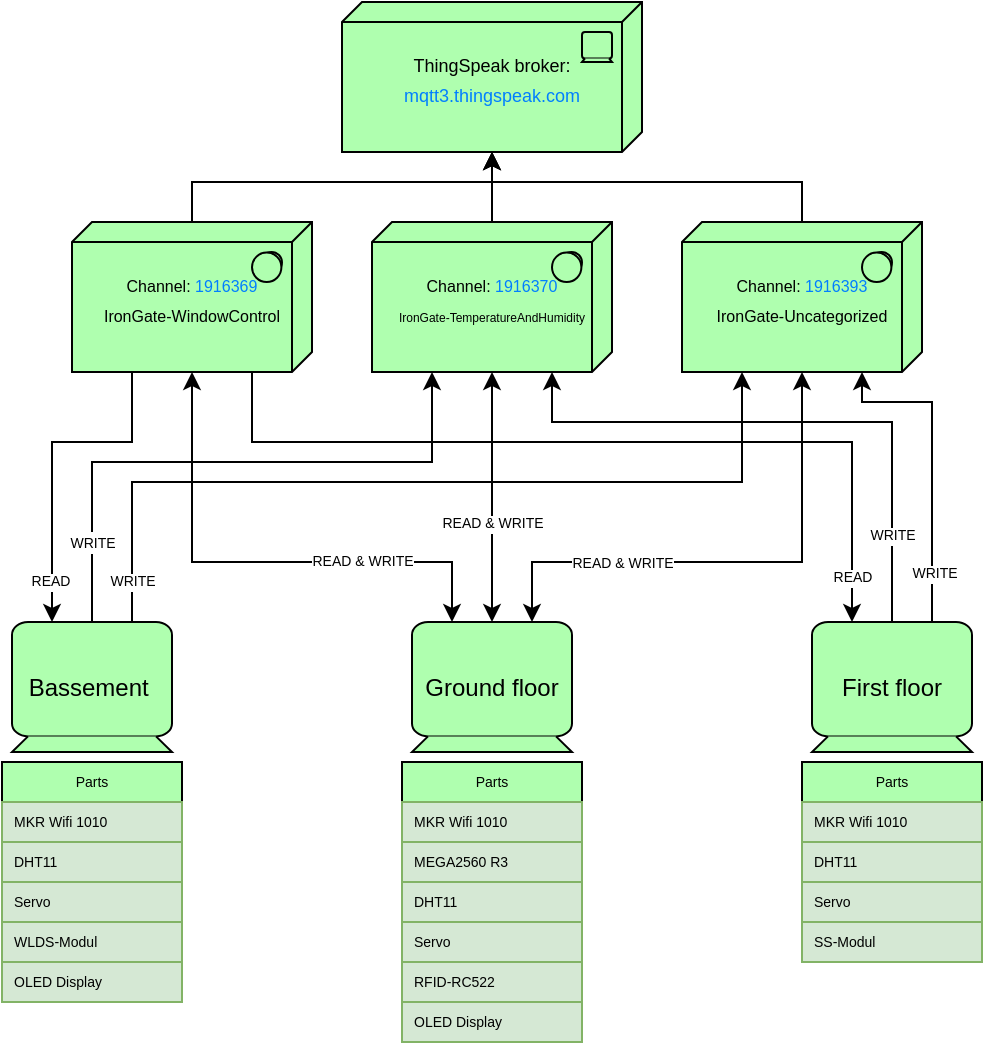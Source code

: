 <mxfile version="20.2.3" type="device"><diagram id="7aZ68ES1HsGmX9WmxV7w" name="Page-1"><mxGraphModel dx="497" dy="302" grid="1" gridSize="10" guides="1" tooltips="1" connect="1" arrows="1" fold="1" page="1" pageScale="1" pageWidth="850" pageHeight="1100" math="0" shadow="0"><root><mxCell id="0"/><mxCell id="1" parent="0"/><mxCell id="b0zdD6bC3od3PfZ5eIQX-22" style="edgeStyle=orthogonalEdgeStyle;rounded=0;orthogonalLoop=1;jettySize=auto;html=1;exitX=0.25;exitY=0;exitDx=0;exitDy=0;exitPerimeter=0;entryX=0.25;entryY=1;entryDx=0;entryDy=0;entryPerimeter=0;fontSize=9;fontColor=#007FFF;startArrow=classic;startFill=1;endArrow=none;endFill=0;" parent="1" source="b0zdD6bC3od3PfZ5eIQX-1" target="b0zdD6bC3od3PfZ5eIQX-10" edge="1"><mxGeometry relative="1" as="geometry"><Array as="points"><mxPoint x="110" y="300"/><mxPoint x="150" y="300"/></Array></mxGeometry></mxCell><mxCell id="b0zdD6bC3od3PfZ5eIQX-25" value="READ" style="edgeLabel;html=1;align=center;verticalAlign=middle;resizable=0;points=[];fontSize=7;fontColor=#000000;" parent="b0zdD6bC3od3PfZ5eIQX-22" vertex="1" connectable="0"><mxGeometry x="-0.754" y="1" relative="1" as="geometry"><mxPoint as="offset"/></mxGeometry></mxCell><mxCell id="b0zdD6bC3od3PfZ5eIQX-23" style="edgeStyle=orthogonalEdgeStyle;rounded=0;orthogonalLoop=1;jettySize=auto;html=1;entryX=0.25;entryY=1;entryDx=0;entryDy=0;entryPerimeter=0;fontSize=9;fontColor=#007FFF;startArrow=none;startFill=0;endArrow=classic;endFill=1;" parent="1" source="b0zdD6bC3od3PfZ5eIQX-1" target="b0zdD6bC3od3PfZ5eIQX-8" edge="1"><mxGeometry relative="1" as="geometry"><Array as="points"><mxPoint x="130" y="310"/><mxPoint x="300" y="310"/></Array></mxGeometry></mxCell><mxCell id="b0zdD6bC3od3PfZ5eIQX-26" value="&lt;span style=&quot;font-size: 7px;&quot;&gt;WRITE&lt;/span&gt;" style="edgeLabel;html=1;align=center;verticalAlign=middle;resizable=0;points=[];fontSize=9;fontColor=#000000;" parent="b0zdD6bC3od3PfZ5eIQX-23" vertex="1" connectable="0"><mxGeometry x="-0.866" y="1" relative="1" as="geometry"><mxPoint x="1" y="-20" as="offset"/></mxGeometry></mxCell><mxCell id="b0zdD6bC3od3PfZ5eIQX-24" style="edgeStyle=orthogonalEdgeStyle;rounded=0;orthogonalLoop=1;jettySize=auto;html=1;exitX=0.75;exitY=0;exitDx=0;exitDy=0;exitPerimeter=0;entryX=0.25;entryY=1;entryDx=0;entryDy=0;entryPerimeter=0;fontSize=9;fontColor=#007FFF;startArrow=none;startFill=0;endArrow=classic;endFill=1;" parent="1" source="b0zdD6bC3od3PfZ5eIQX-1" target="b0zdD6bC3od3PfZ5eIQX-9" edge="1"><mxGeometry relative="1" as="geometry"><Array as="points"><mxPoint x="150" y="320"/><mxPoint x="455" y="320"/></Array></mxGeometry></mxCell><mxCell id="b0zdD6bC3od3PfZ5eIQX-27" value="WRITE" style="edgeLabel;html=1;align=center;verticalAlign=middle;resizable=0;points=[];fontSize=7;fontColor=#000000;" parent="b0zdD6bC3od3PfZ5eIQX-24" vertex="1" connectable="0"><mxGeometry x="-0.911" relative="1" as="geometry"><mxPoint y="-1" as="offset"/></mxGeometry></mxCell><mxCell id="b0zdD6bC3od3PfZ5eIQX-1" value="Bassement&amp;nbsp;" style="html=1;outlineConnect=0;whiteSpace=wrap;fillColor=#AFFFAF;shape=mxgraph.archimate3.device;" parent="1" vertex="1"><mxGeometry x="90" y="390" width="80" height="65" as="geometry"/></mxCell><mxCell id="b0zdD6bC3od3PfZ5eIQX-19" style="edgeStyle=orthogonalEdgeStyle;rounded=0;orthogonalLoop=1;jettySize=auto;html=1;exitX=0.75;exitY=0;exitDx=0;exitDy=0;exitPerimeter=0;entryX=0.5;entryY=1;entryDx=0;entryDy=0;entryPerimeter=0;fontSize=9;fontColor=#007FFF;startArrow=classic;startFill=1;endArrow=classic;endFill=1;" parent="1" source="b0zdD6bC3od3PfZ5eIQX-2" target="b0zdD6bC3od3PfZ5eIQX-9" edge="1"><mxGeometry relative="1" as="geometry"><Array as="points"><mxPoint x="350" y="360"/><mxPoint x="485" y="360"/></Array></mxGeometry></mxCell><mxCell id="b0zdD6bC3od3PfZ5eIQX-29" value="READ &amp;amp; WRITE" style="edgeLabel;html=1;align=center;verticalAlign=middle;resizable=0;points=[];fontSize=7;fontColor=#000000;" parent="b0zdD6bC3od3PfZ5eIQX-19" vertex="1" connectable="0"><mxGeometry x="-0.447" y="-1" relative="1" as="geometry"><mxPoint x="3" as="offset"/></mxGeometry></mxCell><mxCell id="b0zdD6bC3od3PfZ5eIQX-20" style="edgeStyle=orthogonalEdgeStyle;rounded=0;orthogonalLoop=1;jettySize=auto;html=1;entryX=0.5;entryY=1;entryDx=0;entryDy=0;entryPerimeter=0;fontSize=9;fontColor=#007FFF;startArrow=classic;startFill=1;endArrow=classic;endFill=1;" parent="1" source="b0zdD6bC3od3PfZ5eIQX-2" target="b0zdD6bC3od3PfZ5eIQX-8" edge="1"><mxGeometry relative="1" as="geometry"/></mxCell><mxCell id="b0zdD6bC3od3PfZ5eIQX-30" value="READ &amp;amp; WRITE" style="edgeLabel;html=1;align=center;verticalAlign=middle;resizable=0;points=[];fontSize=7;fontColor=#000000;" parent="b0zdD6bC3od3PfZ5eIQX-20" vertex="1" connectable="0"><mxGeometry x="-0.401" y="2" relative="1" as="geometry"><mxPoint x="2" y="-12" as="offset"/></mxGeometry></mxCell><mxCell id="b0zdD6bC3od3PfZ5eIQX-21" style="edgeStyle=orthogonalEdgeStyle;rounded=0;orthogonalLoop=1;jettySize=auto;html=1;exitX=0.25;exitY=0;exitDx=0;exitDy=0;exitPerimeter=0;fontSize=9;fontColor=#007FFF;startArrow=classic;startFill=1;endArrow=classic;endFill=1;" parent="1" source="b0zdD6bC3od3PfZ5eIQX-2" target="b0zdD6bC3od3PfZ5eIQX-10" edge="1"><mxGeometry relative="1" as="geometry"><Array as="points"><mxPoint x="310" y="360"/><mxPoint x="180" y="360"/></Array></mxGeometry></mxCell><mxCell id="b0zdD6bC3od3PfZ5eIQX-28" value="READ &amp;amp; WRITE" style="edgeLabel;html=1;align=center;verticalAlign=middle;resizable=0;points=[];fontSize=7;fontColor=#000000;" parent="b0zdD6bC3od3PfZ5eIQX-21" vertex="1" connectable="0"><mxGeometry x="-0.385" relative="1" as="geometry"><mxPoint x="3" as="offset"/></mxGeometry></mxCell><mxCell id="b0zdD6bC3od3PfZ5eIQX-2" value="Ground floor" style="html=1;outlineConnect=0;whiteSpace=wrap;fillColor=#AFFFAF;shape=mxgraph.archimate3.device;" parent="1" vertex="1"><mxGeometry x="290" y="390" width="80" height="65" as="geometry"/></mxCell><mxCell id="b0zdD6bC3od3PfZ5eIQX-14" style="edgeStyle=orthogonalEdgeStyle;rounded=0;orthogonalLoop=1;jettySize=auto;html=1;entryX=0.75;entryY=1;entryDx=0;entryDy=0;entryPerimeter=0;fontSize=9;fontColor=#007FFF;startArrow=classic;startFill=1;endArrow=none;endFill=0;" parent="1" source="b0zdD6bC3od3PfZ5eIQX-3" target="b0zdD6bC3od3PfZ5eIQX-10" edge="1"><mxGeometry relative="1" as="geometry"><Array as="points"><mxPoint x="510" y="300"/><mxPoint x="210" y="300"/></Array></mxGeometry></mxCell><mxCell id="b0zdD6bC3od3PfZ5eIQX-31" value="READ" style="edgeLabel;html=1;align=center;verticalAlign=middle;resizable=0;points=[];fontSize=7;fontColor=#000000;" parent="b0zdD6bC3od3PfZ5eIQX-14" vertex="1" connectable="0"><mxGeometry x="-0.894" relative="1" as="geometry"><mxPoint as="offset"/></mxGeometry></mxCell><mxCell id="b0zdD6bC3od3PfZ5eIQX-17" style="edgeStyle=orthogonalEdgeStyle;rounded=0;orthogonalLoop=1;jettySize=auto;html=1;entryX=0.75;entryY=1;entryDx=0;entryDy=0;entryPerimeter=0;fontSize=9;fontColor=#007FFF;startArrow=none;startFill=0;endArrow=classic;endFill=1;" parent="1" source="b0zdD6bC3od3PfZ5eIQX-3" target="b0zdD6bC3od3PfZ5eIQX-8" edge="1"><mxGeometry relative="1" as="geometry"><Array as="points"><mxPoint x="530" y="290"/><mxPoint x="360" y="290"/></Array></mxGeometry></mxCell><mxCell id="b0zdD6bC3od3PfZ5eIQX-32" value="WRITE" style="edgeLabel;html=1;align=center;verticalAlign=middle;resizable=0;points=[];fontSize=7;fontColor=#000000;" parent="b0zdD6bC3od3PfZ5eIQX-17" vertex="1" connectable="0"><mxGeometry x="-0.707" relative="1" as="geometry"><mxPoint as="offset"/></mxGeometry></mxCell><mxCell id="b0zdD6bC3od3PfZ5eIQX-18" style="edgeStyle=orthogonalEdgeStyle;rounded=0;orthogonalLoop=1;jettySize=auto;html=1;exitX=0.75;exitY=0;exitDx=0;exitDy=0;exitPerimeter=0;entryX=0.75;entryY=1;entryDx=0;entryDy=0;entryPerimeter=0;fontSize=9;fontColor=#007FFF;startArrow=none;startFill=0;endArrow=classic;endFill=1;" parent="1" source="b0zdD6bC3od3PfZ5eIQX-3" target="b0zdD6bC3od3PfZ5eIQX-9" edge="1"><mxGeometry relative="1" as="geometry"><Array as="points"><mxPoint x="550" y="280"/><mxPoint x="515" y="280"/></Array></mxGeometry></mxCell><mxCell id="b0zdD6bC3od3PfZ5eIQX-33" value="WRITE" style="edgeLabel;html=1;align=center;verticalAlign=middle;resizable=0;points=[];fontSize=7;fontColor=#000000;" parent="b0zdD6bC3od3PfZ5eIQX-18" vertex="1" connectable="0"><mxGeometry x="-0.696" y="-1" relative="1" as="geometry"><mxPoint as="offset"/></mxGeometry></mxCell><mxCell id="b0zdD6bC3od3PfZ5eIQX-3" value="First floor" style="html=1;outlineConnect=0;whiteSpace=wrap;fillColor=#AFFFAF;shape=mxgraph.archimate3.device;" parent="1" vertex="1"><mxGeometry x="490" y="390" width="80" height="65" as="geometry"/></mxCell><mxCell id="b0zdD6bC3od3PfZ5eIQX-4" value="&lt;font style=&quot;font-size: 9px;&quot;&gt;ThingSpeak broker:&lt;br&gt;&lt;font style=&quot;font-size: 9px;&quot; color=&quot;#007fff&quot;&gt;mqtt3.thingspeak.com&lt;/font&gt;&lt;/font&gt;" style="html=1;outlineConnect=0;whiteSpace=wrap;fillColor=#AFFFAF;shape=mxgraph.archimate3.tech;techType=device;" parent="1" vertex="1"><mxGeometry x="255" y="80" width="150" height="75" as="geometry"/></mxCell><mxCell id="b0zdD6bC3od3PfZ5eIQX-11" style="edgeStyle=orthogonalEdgeStyle;rounded=0;orthogonalLoop=1;jettySize=auto;html=1;entryX=0.5;entryY=1;entryDx=0;entryDy=0;entryPerimeter=0;startArrow=none;startFill=0;" parent="1" source="b0zdD6bC3od3PfZ5eIQX-8" target="b0zdD6bC3od3PfZ5eIQX-4" edge="1"><mxGeometry relative="1" as="geometry"/></mxCell><mxCell id="b0zdD6bC3od3PfZ5eIQX-8" value="&lt;font style=&quot;&quot;&gt;&lt;span style=&quot;font-size: 8px;&quot;&gt;Channel: &lt;/span&gt;&lt;font style=&quot;font-size: 8px;&quot; color=&quot;#007fff&quot;&gt;1916370&lt;/font&gt;&lt;br&gt;&lt;font style=&quot;font-size: 6px;&quot;&gt;IronGate-TemperatureAndHumidity&lt;/font&gt;&lt;br&gt;&lt;/font&gt;" style="html=1;outlineConnect=0;whiteSpace=wrap;fillColor=#AFFFAF;shape=mxgraph.archimate3.tech;techType=sysSw;" parent="1" vertex="1"><mxGeometry x="270" y="190" width="120" height="75" as="geometry"/></mxCell><mxCell id="b0zdD6bC3od3PfZ5eIQX-12" style="edgeStyle=orthogonalEdgeStyle;rounded=0;orthogonalLoop=1;jettySize=auto;html=1;entryX=0.5;entryY=1;entryDx=0;entryDy=0;entryPerimeter=0;startArrow=none;startFill=0;" parent="1" source="b0zdD6bC3od3PfZ5eIQX-9" target="b0zdD6bC3od3PfZ5eIQX-4" edge="1"><mxGeometry relative="1" as="geometry"><Array as="points"><mxPoint x="485" y="170"/><mxPoint x="330" y="170"/></Array></mxGeometry></mxCell><mxCell id="b0zdD6bC3od3PfZ5eIQX-9" value="&lt;font style=&quot;font-size: 8px;&quot;&gt;Channel:&amp;nbsp;&lt;font color=&quot;#007fff&quot;&gt;1916393&lt;/font&gt;&lt;br&gt;IronGate-Uncategorized&lt;/font&gt;" style="html=1;outlineConnect=0;whiteSpace=wrap;fillColor=#AFFFAF;shape=mxgraph.archimate3.tech;techType=sysSw;" parent="1" vertex="1"><mxGeometry x="425" y="190" width="120" height="75" as="geometry"/></mxCell><mxCell id="b0zdD6bC3od3PfZ5eIQX-13" style="edgeStyle=orthogonalEdgeStyle;rounded=0;orthogonalLoop=1;jettySize=auto;html=1;startArrow=none;startFill=0;entryX=0.5;entryY=1;entryDx=0;entryDy=0;entryPerimeter=0;" parent="1" source="b0zdD6bC3od3PfZ5eIQX-10" target="b0zdD6bC3od3PfZ5eIQX-4" edge="1"><mxGeometry relative="1" as="geometry"><mxPoint x="360" y="170" as="targetPoint"/><Array as="points"><mxPoint x="180" y="170"/><mxPoint x="330" y="170"/></Array></mxGeometry></mxCell><mxCell id="b0zdD6bC3od3PfZ5eIQX-10" value="&lt;font style=&quot;font-size: 8px;&quot;&gt;Channel: &lt;font color=&quot;#007fff&quot;&gt;1916369&lt;/font&gt;&lt;br&gt;IronGate-WindowControl&lt;/font&gt;" style="html=1;outlineConnect=0;whiteSpace=wrap;fillColor=#AFFFAF;shape=mxgraph.archimate3.tech;techType=sysSw;" parent="1" vertex="1"><mxGeometry x="120" y="190" width="120" height="75" as="geometry"/></mxCell><mxCell id="b0zdD6bC3od3PfZ5eIQX-38" value="Parts" style="swimlane;fontStyle=0;childLayout=stackLayout;horizontal=1;startSize=20;horizontalStack=0;resizeParent=1;resizeParentMax=0;resizeLast=0;collapsible=1;marginBottom=0;fontSize=7;fontColor=#000000;fillColor=#AFFFAF;" parent="1" vertex="1"><mxGeometry x="85" y="460" width="90" height="120" as="geometry"/></mxCell><mxCell id="b0zdD6bC3od3PfZ5eIQX-39" value="MKR Wifi 1010" style="text;strokeColor=#82b366;fillColor=#d5e8d4;align=left;verticalAlign=middle;spacingLeft=4;spacingRight=4;overflow=hidden;points=[[0,0.5],[1,0.5]];portConstraint=eastwest;rotatable=0;fontSize=7;" parent="b0zdD6bC3od3PfZ5eIQX-38" vertex="1"><mxGeometry y="20" width="90" height="20" as="geometry"/></mxCell><mxCell id="b0zdD6bC3od3PfZ5eIQX-40" value="DHT11" style="text;strokeColor=#82b366;fillColor=#d5e8d4;align=left;verticalAlign=middle;spacingLeft=4;spacingRight=4;overflow=hidden;points=[[0,0.5],[1,0.5]];portConstraint=eastwest;rotatable=0;fontSize=7;" parent="b0zdD6bC3od3PfZ5eIQX-38" vertex="1"><mxGeometry y="40" width="90" height="20" as="geometry"/></mxCell><mxCell id="b0zdD6bC3od3PfZ5eIQX-41" value="Servo" style="text;strokeColor=#82b366;fillColor=#d5e8d4;align=left;verticalAlign=middle;spacingLeft=4;spacingRight=4;overflow=hidden;points=[[0,0.5],[1,0.5]];portConstraint=eastwest;rotatable=0;fontSize=7;" parent="b0zdD6bC3od3PfZ5eIQX-38" vertex="1"><mxGeometry y="60" width="90" height="20" as="geometry"/></mxCell><mxCell id="b0zdD6bC3od3PfZ5eIQX-59" value="WLDS-Modul" style="text;strokeColor=#82b366;fillColor=#d5e8d4;align=left;verticalAlign=middle;spacingLeft=4;spacingRight=4;overflow=hidden;points=[[0,0.5],[1,0.5]];portConstraint=eastwest;rotatable=0;fontSize=7;" parent="b0zdD6bC3od3PfZ5eIQX-38" vertex="1"><mxGeometry y="80" width="90" height="20" as="geometry"/></mxCell><mxCell id="692iDBW9wBv66EJg-Hrj-1" value="OLED Display" style="text;strokeColor=#82b366;fillColor=#d5e8d4;align=left;verticalAlign=middle;spacingLeft=4;spacingRight=4;overflow=hidden;points=[[0,0.5],[1,0.5]];portConstraint=eastwest;rotatable=0;fontSize=7;" vertex="1" parent="b0zdD6bC3od3PfZ5eIQX-38"><mxGeometry y="100" width="90" height="20" as="geometry"/></mxCell><mxCell id="b0zdD6bC3od3PfZ5eIQX-50" value="Parts" style="swimlane;fontStyle=0;childLayout=stackLayout;horizontal=1;startSize=20;horizontalStack=0;resizeParent=1;resizeParentMax=0;resizeLast=0;collapsible=1;marginBottom=0;fontSize=7;fontColor=#000000;fillColor=#AFFFAF;gradientColor=none;" parent="1" vertex="1"><mxGeometry x="285" y="460" width="90" height="140" as="geometry"/></mxCell><mxCell id="b0zdD6bC3od3PfZ5eIQX-51" value="MKR Wifi 1010" style="text;strokeColor=#82b366;fillColor=#d5e8d4;align=left;verticalAlign=middle;spacingLeft=4;spacingRight=4;overflow=hidden;points=[[0,0.5],[1,0.5]];portConstraint=eastwest;rotatable=0;fontSize=7;" parent="b0zdD6bC3od3PfZ5eIQX-50" vertex="1"><mxGeometry y="20" width="90" height="20" as="geometry"/></mxCell><mxCell id="b0zdD6bC3od3PfZ5eIQX-52" value="MEGA2560 R3" style="text;strokeColor=#82b366;fillColor=#d5e8d4;align=left;verticalAlign=middle;spacingLeft=4;spacingRight=4;overflow=hidden;points=[[0,0.5],[1,0.5]];portConstraint=eastwest;rotatable=0;fontSize=7;" parent="b0zdD6bC3od3PfZ5eIQX-50" vertex="1"><mxGeometry y="40" width="90" height="20" as="geometry"/></mxCell><mxCell id="b0zdD6bC3od3PfZ5eIQX-53" value="DHT11" style="text;strokeColor=#82b366;fillColor=#d5e8d4;align=left;verticalAlign=middle;spacingLeft=4;spacingRight=4;overflow=hidden;points=[[0,0.5],[1,0.5]];portConstraint=eastwest;rotatable=0;fontSize=7;" parent="b0zdD6bC3od3PfZ5eIQX-50" vertex="1"><mxGeometry y="60" width="90" height="20" as="geometry"/></mxCell><mxCell id="b0zdD6bC3od3PfZ5eIQX-58" value="Servo" style="text;strokeColor=#82b366;fillColor=#d5e8d4;align=left;verticalAlign=middle;spacingLeft=4;spacingRight=4;overflow=hidden;points=[[0,0.5],[1,0.5]];portConstraint=eastwest;rotatable=0;fontSize=7;" parent="b0zdD6bC3od3PfZ5eIQX-50" vertex="1"><mxGeometry y="80" width="90" height="20" as="geometry"/></mxCell><mxCell id="b0zdD6bC3od3PfZ5eIQX-60" value="RFID-RC522" style="text;strokeColor=#82b366;fillColor=#d5e8d4;align=left;verticalAlign=middle;spacingLeft=4;spacingRight=4;overflow=hidden;points=[[0,0.5],[1,0.5]];portConstraint=eastwest;rotatable=0;fontSize=7;" parent="b0zdD6bC3od3PfZ5eIQX-50" vertex="1"><mxGeometry y="100" width="90" height="20" as="geometry"/></mxCell><mxCell id="b0zdD6bC3od3PfZ5eIQX-62" value="OLED Display" style="text;strokeColor=#82b366;fillColor=#d5e8d4;align=left;verticalAlign=middle;spacingLeft=4;spacingRight=4;overflow=hidden;points=[[0,0.5],[1,0.5]];portConstraint=eastwest;rotatable=0;fontSize=7;" parent="b0zdD6bC3od3PfZ5eIQX-50" vertex="1"><mxGeometry y="120" width="90" height="20" as="geometry"/></mxCell><mxCell id="b0zdD6bC3od3PfZ5eIQX-54" value="Parts" style="swimlane;fontStyle=0;childLayout=stackLayout;horizontal=1;startSize=20;horizontalStack=0;resizeParent=1;resizeParentMax=0;resizeLast=0;collapsible=1;marginBottom=0;fontSize=7;fontColor=#000000;fillColor=#AFFFAF;" parent="1" vertex="1"><mxGeometry x="485" y="460" width="90" height="100" as="geometry"/></mxCell><mxCell id="b0zdD6bC3od3PfZ5eIQX-55" value="MKR Wifi 1010" style="text;strokeColor=#82b366;fillColor=#d5e8d4;align=left;verticalAlign=middle;spacingLeft=4;spacingRight=4;overflow=hidden;points=[[0,0.5],[1,0.5]];portConstraint=eastwest;rotatable=0;fontSize=7;" parent="b0zdD6bC3od3PfZ5eIQX-54" vertex="1"><mxGeometry y="20" width="90" height="20" as="geometry"/></mxCell><mxCell id="b0zdD6bC3od3PfZ5eIQX-56" value="DHT11" style="text;strokeColor=#82b366;fillColor=#d5e8d4;align=left;verticalAlign=middle;spacingLeft=4;spacingRight=4;overflow=hidden;points=[[0,0.5],[1,0.5]];portConstraint=eastwest;rotatable=0;fontSize=7;" parent="b0zdD6bC3od3PfZ5eIQX-54" vertex="1"><mxGeometry y="40" width="90" height="20" as="geometry"/></mxCell><mxCell id="b0zdD6bC3od3PfZ5eIQX-57" value="Servo" style="text;strokeColor=#82b366;fillColor=#d5e8d4;align=left;verticalAlign=middle;spacingLeft=4;spacingRight=4;overflow=hidden;points=[[0,0.5],[1,0.5]];portConstraint=eastwest;rotatable=0;fontSize=7;" parent="b0zdD6bC3od3PfZ5eIQX-54" vertex="1"><mxGeometry y="60" width="90" height="20" as="geometry"/></mxCell><mxCell id="b0zdD6bC3od3PfZ5eIQX-61" value="SS-Modul" style="text;strokeColor=#82b366;fillColor=#d5e8d4;align=left;verticalAlign=middle;spacingLeft=4;spacingRight=4;overflow=hidden;points=[[0,0.5],[1,0.5]];portConstraint=eastwest;rotatable=0;fontSize=7;" parent="b0zdD6bC3od3PfZ5eIQX-54" vertex="1"><mxGeometry y="80" width="90" height="20" as="geometry"/></mxCell></root></mxGraphModel></diagram></mxfile>